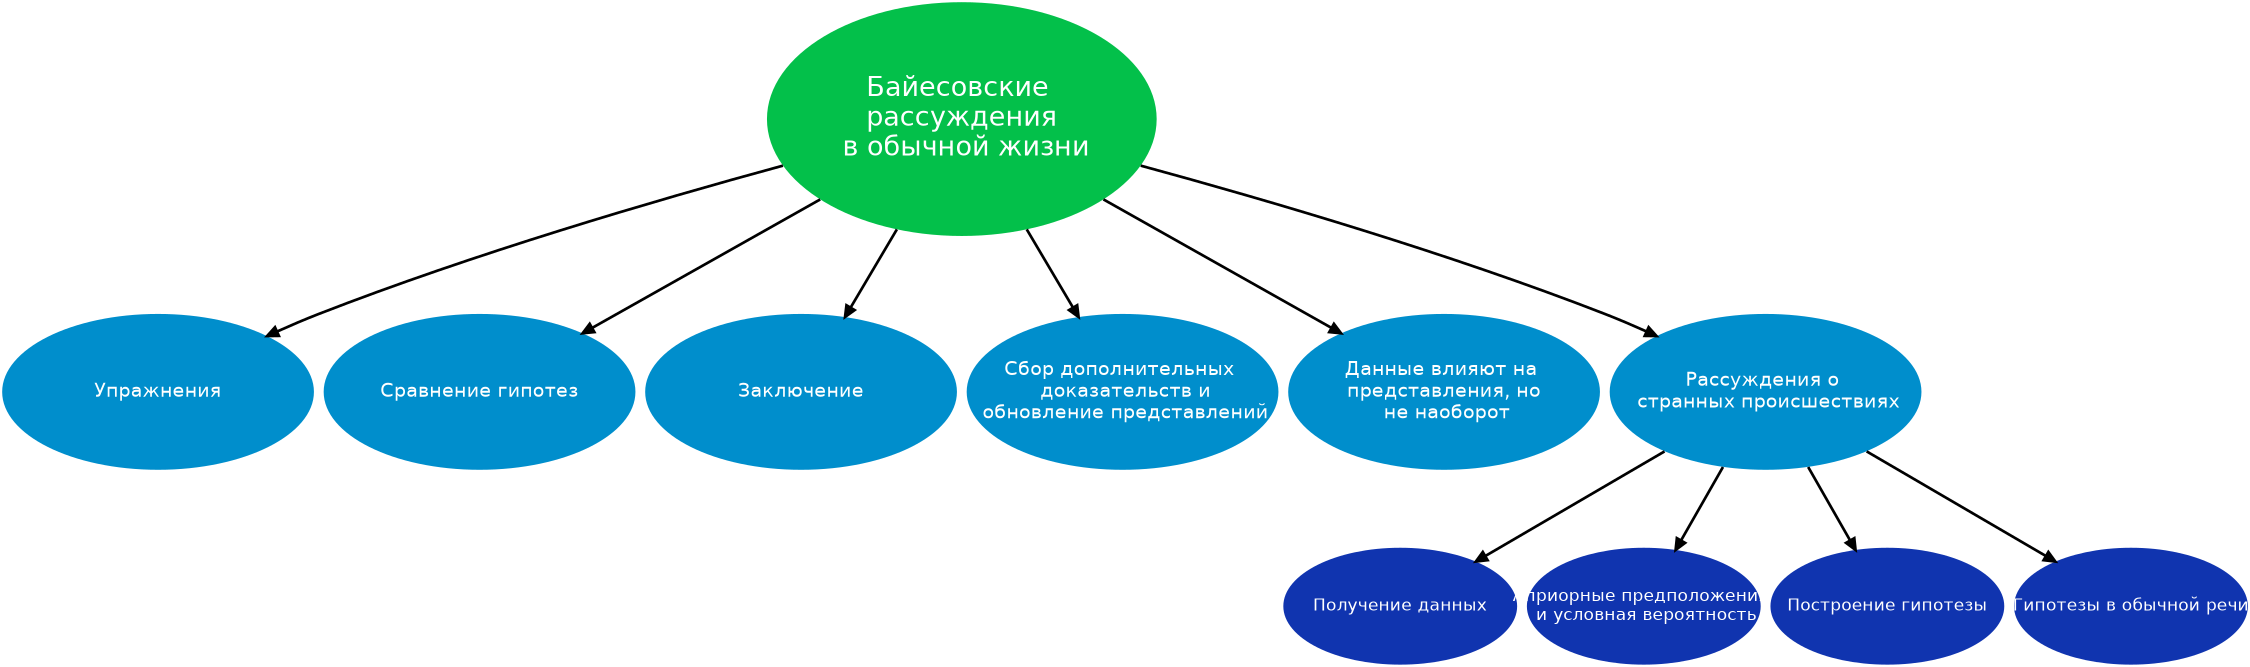 digraph MindMap {
  dpi=300;
  size = "15";
  fontname="Helvetica";
  graph [ranksep=2];

  node [
    shape=ellipse
    style=filled
    fillcolor="#03C04A"
    fontname=Helvetica
    fontsize=50
    fontcolor="#FFFFFF"
    width=10
    height=6
    penwidth=0
    fixedsize=true
    ];
  edge [
    arrowhead=normal
    arrowsize=2
    penwidth=5
    ];

  root [ label ="Байесовские \n рассуждения \n в обычной жизни" ];
  
  node [
    fontsize=36
    fillcolor="#008ECC"
    width=8
    height=4
    ];
  
   11 [ label="Упражнения" ];
   12 [ label="Сравнение гипотез" ];
   13 [ label="Заключение" ];
   14 [ label="Сбор дополнительных \n  доказательств и \n обновление представлений" ];
   15 [ label="Данные влияют на \n представления, но \n не наоборот" ];
   16 [ label="Рассуждения о \n странных происшествиях" ];
   
  root->{ 11 12 13 14 15 16 };
  
  node [
    fontsize=32
    fillcolor="#1034AF"
    width=6
    height=3
    ];
    
  21 [ label="Получение данных" ];
  22 [ label="Априорные предположения \n и условная вероятность" ];
  23 [ label="Построение гипотезы" ];
  24 [ label="Гипотезы в обычной речи" ];


  16-> { 21 22 23 24 };
  
}

